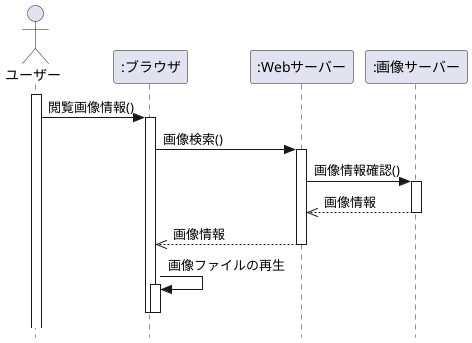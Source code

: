 @startuml Web画像検索
hide footbox
skinparam style strictuml
Actor ユーザー as user
participant ":ブラウザ" as browser
participant ":Webサーバー" as web
participant ":画像サーバー" as server
activate user
user -> browser : 閲覧画像情報()
activate browser
browser -> web : 画像検索()
activate web
web -> server : 画像情報確認()
activate server
server -->> web : 画像情報
deactivate server
web -->> browser : 画像情報
deactivate web
browser -> browser : 画像ファイルの再生
activate browser
deactivate browser
deactivate browser
@enduml